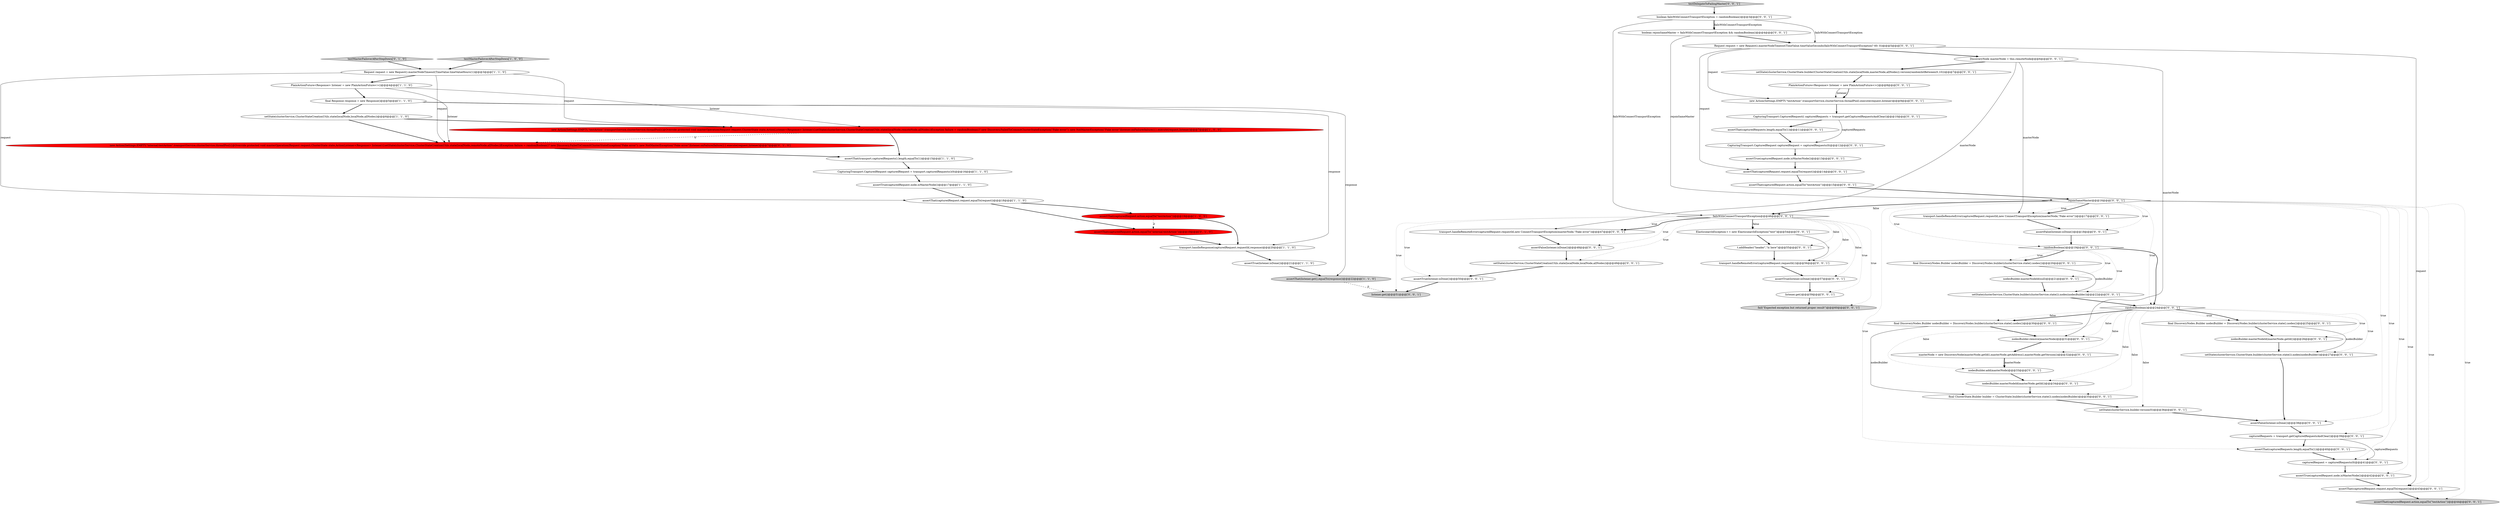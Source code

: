 digraph {
7 [style = filled, label = "setState(clusterService,ClusterStateCreationUtils.state(localNode,localNode,allNodes))@@@6@@@['1', '1', '0']", fillcolor = white, shape = ellipse image = "AAA0AAABBB1BBB"];
30 [style = filled, label = "capturedRequest = capturedRequests(0(@@@41@@@['0', '0', '1']", fillcolor = white, shape = ellipse image = "AAA0AAABBB3BBB"];
34 [style = filled, label = "final ClusterState.Builder builder = ClusterState.builder(clusterService.state()).nodes(nodesBuilder)@@@35@@@['0', '0', '1']", fillcolor = white, shape = ellipse image = "AAA0AAABBB3BBB"];
24 [style = filled, label = "assertTrue(capturedRequest.node.isMasterNode())@@@42@@@['0', '0', '1']", fillcolor = white, shape = ellipse image = "AAA0AAABBB3BBB"];
33 [style = filled, label = "nodesBuilder.add(masterNode)@@@33@@@['0', '0', '1']", fillcolor = white, shape = ellipse image = "AAA0AAABBB3BBB"];
38 [style = filled, label = "Request request = new Request().masterNodeTimeout(TimeValue.timeValueSeconds(failsWithConnectTransportException? 60: 0))@@@5@@@['0', '0', '1']", fillcolor = white, shape = ellipse image = "AAA0AAABBB3BBB"];
66 [style = filled, label = "new Action(Settings.EMPTY,\"testAction\",transportService,clusterService,threadPool).execute(request,listener)@@@9@@@['0', '0', '1']", fillcolor = white, shape = ellipse image = "AAA0AAABBB3BBB"];
28 [style = filled, label = "setState(clusterService,builder.version(0))@@@36@@@['0', '0', '1']", fillcolor = white, shape = ellipse image = "AAA0AAABBB3BBB"];
18 [style = filled, label = "nodesBuilder.remove(masterNode)@@@31@@@['0', '0', '1']", fillcolor = white, shape = ellipse image = "AAA0AAABBB3BBB"];
50 [style = filled, label = "setState(clusterService,ClusterState.builder(clusterService.state()).nodes(nodesBuilder))@@@27@@@['0', '0', '1']", fillcolor = white, shape = ellipse image = "AAA0AAABBB3BBB"];
12 [style = filled, label = "Request request = new Request().masterNodeTimeout(TimeValue.timeValueHours(1))@@@3@@@['1', '1', '0']", fillcolor = white, shape = ellipse image = "AAA0AAABBB1BBB"];
47 [style = filled, label = "assertThat(capturedRequests.length,equalTo(1))@@@11@@@['0', '0', '1']", fillcolor = white, shape = ellipse image = "AAA0AAABBB3BBB"];
48 [style = filled, label = "assertThat(capturedRequest.request,equalTo(request))@@@43@@@['0', '0', '1']", fillcolor = white, shape = ellipse image = "AAA0AAABBB3BBB"];
22 [style = filled, label = "assertThat(capturedRequests.length,equalTo(1))@@@40@@@['0', '0', '1']", fillcolor = white, shape = ellipse image = "AAA0AAABBB3BBB"];
57 [style = filled, label = "assertTrue(listener.isDone())@@@57@@@['0', '0', '1']", fillcolor = white, shape = ellipse image = "AAA0AAABBB3BBB"];
54 [style = filled, label = "boolean failsWithConnectTransportException = randomBoolean()@@@3@@@['0', '0', '1']", fillcolor = white, shape = ellipse image = "AAA0AAABBB3BBB"];
2 [style = filled, label = "PlainActionFuture<Response> listener = new PlainActionFuture<>()@@@4@@@['1', '1', '0']", fillcolor = white, shape = ellipse image = "AAA0AAABBB1BBB"];
19 [style = filled, label = "transport.handleRemoteError(capturedRequest.requestId,new ConnectTransportException(masterNode,\"Fake error\"))@@@17@@@['0', '0', '1']", fillcolor = white, shape = ellipse image = "AAA0AAABBB3BBB"];
35 [style = filled, label = "setState(clusterService,ClusterState.builder(clusterService.state()).nodes(nodesBuilder))@@@22@@@['0', '0', '1']", fillcolor = white, shape = ellipse image = "AAA0AAABBB3BBB"];
3 [style = filled, label = "assertThat(capturedRequest.request,equalTo(request))@@@18@@@['1', '1', '0']", fillcolor = white, shape = ellipse image = "AAA0AAABBB1BBB"];
49 [style = filled, label = "DiscoveryNode masterNode = this.remoteNode@@@6@@@['0', '0', '1']", fillcolor = white, shape = ellipse image = "AAA0AAABBB3BBB"];
4 [style = filled, label = "assertThat(transport.capturedRequests().length,equalTo(1))@@@15@@@['1', '1', '0']", fillcolor = white, shape = ellipse image = "AAA0AAABBB1BBB"];
58 [style = filled, label = "nodesBuilder.masterNodeId(masterNode.getId())@@@26@@@['0', '0', '1']", fillcolor = white, shape = ellipse image = "AAA0AAABBB3BBB"];
61 [style = filled, label = "CapturingTransport.CapturedRequest(( capturedRequests = transport.getCapturedRequestsAndClear()@@@10@@@['0', '0', '1']", fillcolor = white, shape = ellipse image = "AAA0AAABBB3BBB"];
29 [style = filled, label = "PlainActionFuture<Response> listener = new PlainActionFuture<>()@@@8@@@['0', '0', '1']", fillcolor = white, shape = ellipse image = "AAA0AAABBB3BBB"];
64 [style = filled, label = "nodesBuilder.masterNodeId(null)@@@21@@@['0', '0', '1']", fillcolor = white, shape = ellipse image = "AAA0AAABBB3BBB"];
11 [style = filled, label = "assertTrue(capturedRequest.node.isMasterNode())@@@17@@@['1', '1', '0']", fillcolor = white, shape = ellipse image = "AAA0AAABBB1BBB"];
40 [style = filled, label = "CapturingTransport.CapturedRequest capturedRequest = capturedRequests(0(@@@12@@@['0', '0', '1']", fillcolor = white, shape = ellipse image = "AAA0AAABBB3BBB"];
41 [style = filled, label = "final DiscoveryNodes.Builder nodesBuilder = DiscoveryNodes.builder(clusterService.state().nodes())@@@20@@@['0', '0', '1']", fillcolor = white, shape = ellipse image = "AAA0AAABBB3BBB"];
16 [style = filled, label = "assertThat(capturedRequest.action,equalTo(\"internal:testAction\"))@@@19@@@['0', '1', '0']", fillcolor = red, shape = ellipse image = "AAA1AAABBB2BBB"];
17 [style = filled, label = "assertFalse(listener.isDone())@@@38@@@['0', '0', '1']", fillcolor = white, shape = ellipse image = "AAA0AAABBB3BBB"];
52 [style = filled, label = "transport.handleRemoteError(capturedRequest.requestId,new ConnectTransportException(masterNode,\"Fake error\"))@@@47@@@['0', '0', '1']", fillcolor = white, shape = ellipse image = "AAA0AAABBB3BBB"];
31 [style = filled, label = "final DiscoveryNodes.Builder nodesBuilder = DiscoveryNodes.builder(clusterService.state().nodes())@@@25@@@['0', '0', '1']", fillcolor = white, shape = ellipse image = "AAA0AAABBB3BBB"];
10 [style = filled, label = "assertThat(capturedRequest.action,equalTo(\"testAction\"))@@@19@@@['1', '0', '0']", fillcolor = red, shape = ellipse image = "AAA1AAABBB1BBB"];
60 [style = filled, label = "boolean rejoinSameMaster = failsWithConnectTransportException && randomBoolean()@@@4@@@['0', '0', '1']", fillcolor = white, shape = ellipse image = "AAA0AAABBB3BBB"];
62 [style = filled, label = "listener.get()@@@59@@@['0', '0', '1']", fillcolor = white, shape = ellipse image = "AAA0AAABBB3BBB"];
59 [style = filled, label = "final DiscoveryNodes.Builder nodesBuilder = DiscoveryNodes.builder(clusterService.state().nodes())@@@30@@@['0', '0', '1']", fillcolor = white, shape = ellipse image = "AAA0AAABBB3BBB"];
32 [style = filled, label = "assertThat(capturedRequest.action,equalTo(\"testAction\"))@@@15@@@['0', '0', '1']", fillcolor = white, shape = ellipse image = "AAA0AAABBB3BBB"];
42 [style = filled, label = "rejoinSameMaster@@@16@@@['0', '0', '1']", fillcolor = white, shape = diamond image = "AAA0AAABBB3BBB"];
23 [style = filled, label = "randomBoolean()@@@19@@@['0', '0', '1']", fillcolor = white, shape = diamond image = "AAA0AAABBB3BBB"];
15 [style = filled, label = "testMasterFailoverAfterStepDown['0', '1', '0']", fillcolor = lightgray, shape = diamond image = "AAA0AAABBB2BBB"];
26 [style = filled, label = "fail(\"Expected exception but returned proper result\")@@@60@@@['0', '0', '1']", fillcolor = lightgray, shape = ellipse image = "AAA0AAABBB3BBB"];
56 [style = filled, label = "assertFalse(listener.isDone())@@@48@@@['0', '0', '1']", fillcolor = white, shape = ellipse image = "AAA0AAABBB3BBB"];
5 [style = filled, label = "assertThat(listener.get(),equalTo(response))@@@22@@@['1', '1', '0']", fillcolor = lightgray, shape = ellipse image = "AAA0AAABBB1BBB"];
21 [style = filled, label = "listener.get()@@@51@@@['0', '0', '1']", fillcolor = lightgray, shape = ellipse image = "AAA0AAABBB3BBB"];
25 [style = filled, label = "setState(clusterService,ClusterState.builder(ClusterStateCreationUtils.state(localNode,masterNode,allNodes)).version(randomIntBetween(0,10)))@@@7@@@['0', '0', '1']", fillcolor = white, shape = ellipse image = "AAA0AAABBB3BBB"];
27 [style = filled, label = "assertFalse(listener.isDone())@@@18@@@['0', '0', '1']", fillcolor = white, shape = ellipse image = "AAA0AAABBB3BBB"];
37 [style = filled, label = "t.addHeader(\"header\",\"is here\")@@@55@@@['0', '0', '1']", fillcolor = white, shape = ellipse image = "AAA0AAABBB3BBB"];
65 [style = filled, label = "transport.handleRemoteError(capturedRequest.requestId,t)@@@56@@@['0', '0', '1']", fillcolor = white, shape = ellipse image = "AAA0AAABBB3BBB"];
39 [style = filled, label = "nodesBuilder.masterNodeId(masterNode.getId())@@@34@@@['0', '0', '1']", fillcolor = white, shape = ellipse image = "AAA0AAABBB3BBB"];
9 [style = filled, label = "transport.handleResponse(capturedRequest.requestId,response)@@@20@@@['1', '1', '0']", fillcolor = white, shape = ellipse image = "AAA0AAABBB1BBB"];
67 [style = filled, label = "testDelegateToFailingMaster['0', '0', '1']", fillcolor = lightgray, shape = diamond image = "AAA0AAABBB3BBB"];
63 [style = filled, label = "assertTrue(capturedRequest.node.isMasterNode())@@@13@@@['0', '0', '1']", fillcolor = white, shape = ellipse image = "AAA0AAABBB3BBB"];
20 [style = filled, label = "randomBoolean()@@@24@@@['0', '0', '1']", fillcolor = white, shape = diamond image = "AAA0AAABBB3BBB"];
44 [style = filled, label = "ElasticsearchException t = new ElasticsearchException(\"test\")@@@54@@@['0', '0', '1']", fillcolor = white, shape = ellipse image = "AAA0AAABBB3BBB"];
45 [style = filled, label = "capturedRequests = transport.getCapturedRequestsAndClear()@@@39@@@['0', '0', '1']", fillcolor = white, shape = ellipse image = "AAA0AAABBB3BBB"];
46 [style = filled, label = "failsWithConnectTransportException@@@46@@@['0', '0', '1']", fillcolor = white, shape = diamond image = "AAA0AAABBB3BBB"];
43 [style = filled, label = "assertTrue(listener.isDone())@@@50@@@['0', '0', '1']", fillcolor = white, shape = ellipse image = "AAA0AAABBB3BBB"];
14 [style = filled, label = "new Action(Settings.EMPTY,\"internal:testAction\",transportService,clusterService,threadPool){@Override protected void masterOperation(Request request,ClusterState state,ActionListener<Response> listener){setState(clusterService,ClusterStateCreationUtils.state(localNode,remoteNode,allNodes))Exception failure = randomBoolean()? new Discovery.FailedToCommitClusterStateException(\"Fake error\"): new NotMasterException(\"Fake error\")listener.onFailure(failure)}}.execute(request,listener)@@@7@@@['0', '1', '0']", fillcolor = red, shape = ellipse image = "AAA1AAABBB2BBB"];
6 [style = filled, label = "testMasterFailoverAfterStepDown['1', '0', '0']", fillcolor = lightgray, shape = diamond image = "AAA0AAABBB1BBB"];
51 [style = filled, label = "setState(clusterService,ClusterStateCreationUtils.state(localNode,localNode,allNodes))@@@49@@@['0', '0', '1']", fillcolor = white, shape = ellipse image = "AAA0AAABBB3BBB"];
36 [style = filled, label = "assertThat(capturedRequest.action,equalTo(\"testAction\"))@@@44@@@['0', '0', '1']", fillcolor = lightgray, shape = ellipse image = "AAA0AAABBB3BBB"];
8 [style = filled, label = "assertTrue(listener.isDone())@@@21@@@['1', '1', '0']", fillcolor = white, shape = ellipse image = "AAA0AAABBB1BBB"];
13 [style = filled, label = "CapturingTransport.CapturedRequest capturedRequest = transport.capturedRequests()(0(@@@16@@@['1', '1', '0']", fillcolor = white, shape = ellipse image = "AAA0AAABBB1BBB"];
1 [style = filled, label = "final Response response = new Response()@@@5@@@['1', '1', '0']", fillcolor = white, shape = ellipse image = "AAA0AAABBB1BBB"];
55 [style = filled, label = "assertThat(capturedRequest.request,equalTo(request))@@@14@@@['0', '0', '1']", fillcolor = white, shape = ellipse image = "AAA0AAABBB3BBB"];
53 [style = filled, label = "masterNode = new DiscoveryNode(masterNode.getId(),masterNode.getAddress(),masterNode.getVersion())@@@32@@@['0', '0', '1']", fillcolor = white, shape = ellipse image = "AAA0AAABBB3BBB"];
0 [style = filled, label = "new Action(Settings.EMPTY,\"testAction\",transportService,clusterService,threadPool){@Override protected void masterOperation(Request request,ClusterState state,ActionListener<Response> listener){setState(clusterService,ClusterStateCreationUtils.state(localNode,remoteNode,allNodes))Exception failure = randomBoolean()? new Discovery.FailedToCommitClusterStateException(\"Fake error\"): new NotMasterException(\"Fake error\")listener.onFailure(failure)}}.execute(request,listener)@@@7@@@['1', '0', '0']", fillcolor = red, shape = ellipse image = "AAA1AAABBB1BBB"];
23->64 [style = dotted, label="true"];
58->50 [style = bold, label=""];
46->62 [style = dotted, label="true"];
57->62 [style = bold, label=""];
65->57 [style = bold, label=""];
17->45 [style = bold, label=""];
25->29 [style = bold, label=""];
3->16 [style = bold, label=""];
46->37 [style = dotted, label="false"];
22->30 [style = bold, label=""];
49->52 [style = solid, label="masterNode"];
42->17 [style = dotted, label="true"];
7->14 [style = bold, label=""];
42->19 [style = dotted, label="true"];
12->2 [style = bold, label=""];
63->55 [style = bold, label=""];
38->49 [style = bold, label=""];
38->66 [style = solid, label="request"];
45->22 [style = bold, label=""];
20->31 [style = dotted, label="true"];
49->18 [style = solid, label="masterNode"];
41->64 [style = bold, label=""];
40->63 [style = bold, label=""];
42->48 [style = dotted, label="true"];
44->65 [style = solid, label="t"];
42->23 [style = dotted, label="true"];
42->22 [style = dotted, label="true"];
61->40 [style = solid, label="capturedRequests"];
20->33 [style = dotted, label="false"];
16->9 [style = bold, label=""];
42->19 [style = bold, label=""];
31->50 [style = solid, label="nodesBuilder"];
38->48 [style = solid, label="request"];
20->58 [style = dotted, label="true"];
42->46 [style = bold, label=""];
54->60 [style = bold, label=""];
35->20 [style = bold, label=""];
39->34 [style = bold, label=""];
29->66 [style = solid, label="listener"];
12->0 [style = solid, label="request"];
42->36 [style = dotted, label="true"];
23->41 [style = dotted, label="true"];
12->3 [style = solid, label="request"];
7->0 [style = bold, label=""];
29->66 [style = bold, label=""];
20->31 [style = bold, label=""];
20->59 [style = dotted, label="false"];
45->30 [style = solid, label="capturedRequests"];
9->8 [style = bold, label=""];
13->11 [style = bold, label=""];
64->35 [style = bold, label=""];
46->57 [style = dotted, label="false"];
42->24 [style = dotted, label="true"];
56->51 [style = bold, label=""];
41->35 [style = solid, label="nodesBuilder"];
3->10 [style = bold, label=""];
49->25 [style = bold, label=""];
54->60 [style = solid, label="failsWithConnectTransportException"];
59->18 [style = bold, label=""];
53->33 [style = bold, label=""];
66->61 [style = bold, label=""];
42->30 [style = dotted, label="true"];
15->12 [style = bold, label=""];
44->37 [style = bold, label=""];
46->21 [style = dotted, label="true"];
62->26 [style = bold, label=""];
55->32 [style = bold, label=""];
42->45 [style = dotted, label="true"];
32->42 [style = bold, label=""];
20->39 [style = dotted, label="false"];
14->4 [style = bold, label=""];
20->50 [style = dotted, label="true"];
46->44 [style = bold, label=""];
30->24 [style = bold, label=""];
23->20 [style = bold, label=""];
67->54 [style = bold, label=""];
47->40 [style = bold, label=""];
2->1 [style = bold, label=""];
50->17 [style = bold, label=""];
4->13 [style = bold, label=""];
2->14 [style = solid, label="listener"];
54->46 [style = solid, label="failsWithConnectTransportException"];
23->41 [style = bold, label=""];
60->38 [style = bold, label=""];
46->44 [style = dotted, label="false"];
1->7 [style = bold, label=""];
37->65 [style = bold, label=""];
34->28 [style = bold, label=""];
46->51 [style = dotted, label="true"];
11->3 [style = bold, label=""];
1->9 [style = solid, label="response"];
23->35 [style = dotted, label="true"];
5->21 [style = dashed, label="0"];
28->17 [style = bold, label=""];
38->55 [style = solid, label="request"];
42->20 [style = dotted, label="true"];
51->43 [style = bold, label=""];
46->56 [style = dotted, label="true"];
10->9 [style = bold, label=""];
20->28 [style = dotted, label="false"];
10->16 [style = dashed, label="0"];
46->52 [style = dotted, label="true"];
6->12 [style = bold, label=""];
20->34 [style = dotted, label="false"];
43->21 [style = bold, label=""];
42->46 [style = dotted, label="false"];
31->58 [style = bold, label=""];
48->36 [style = bold, label=""];
53->33 [style = solid, label="masterNode"];
20->53 [style = dotted, label="false"];
49->19 [style = solid, label="masterNode"];
18->53 [style = bold, label=""];
52->56 [style = bold, label=""];
46->52 [style = bold, label=""];
2->0 [style = solid, label="listener"];
54->38 [style = solid, label="failsWithConnectTransportException"];
46->26 [style = dotted, label="true"];
0->14 [style = dashed, label="0"];
33->39 [style = bold, label=""];
8->5 [style = bold, label=""];
42->27 [style = dotted, label="true"];
0->4 [style = bold, label=""];
61->47 [style = bold, label=""];
12->14 [style = solid, label="request"];
19->27 [style = bold, label=""];
20->59 [style = bold, label=""];
59->34 [style = solid, label="nodesBuilder"];
46->65 [style = dotted, label="false"];
27->23 [style = bold, label=""];
60->42 [style = solid, label="rejoinSameMaster"];
20->18 [style = dotted, label="false"];
1->5 [style = solid, label="response"];
24->48 [style = bold, label=""];
46->43 [style = dotted, label="true"];
}
